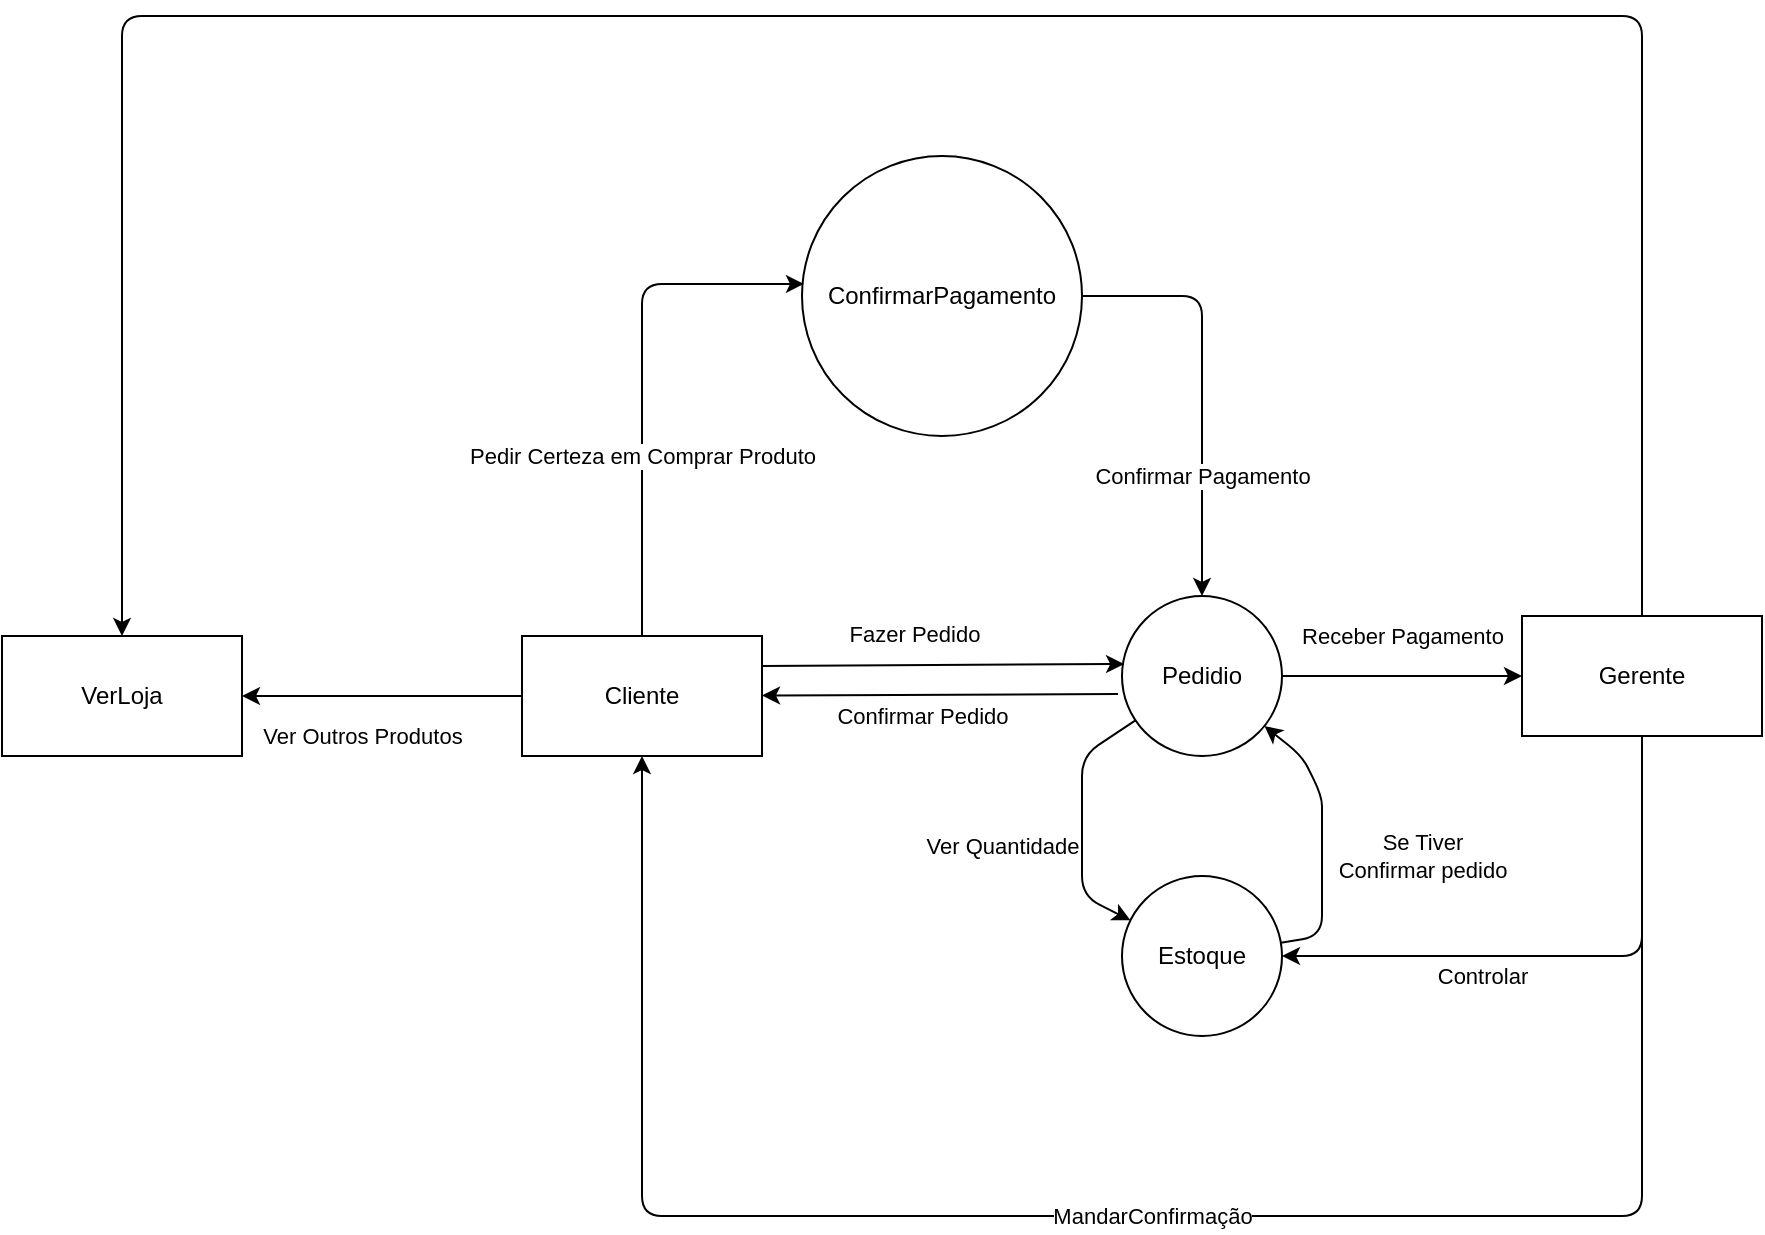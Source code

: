 <mxfile>
    <diagram id="N20sCTxd-WAfv6IwHoIB" name="Page-1">
        <mxGraphModel dx="1936" dy="779" grid="1" gridSize="10" guides="1" tooltips="1" connect="1" arrows="1" fold="1" page="1" pageScale="1" pageWidth="850" pageHeight="1100" math="0" shadow="0">
            <root>
                <mxCell id="0"/>
                <mxCell id="1" parent="0"/>
                <mxCell id="6" style="edgeStyle=none;html=1;entryX=0.013;entryY=0.425;entryDx=0;entryDy=0;exitX=1;exitY=0.25;exitDx=0;exitDy=0;entryPerimeter=0;" edge="1" parent="1" source="2" target="3">
                    <mxGeometry relative="1" as="geometry">
                        <mxPoint x="430" y="380" as="targetPoint"/>
                    </mxGeometry>
                </mxCell>
                <mxCell id="7" value="Fazer Pedido" style="edgeLabel;html=1;align=center;verticalAlign=middle;resizable=0;points=[];" vertex="1" connectable="0" parent="6">
                    <mxGeometry x="-0.162" y="-3" relative="1" as="geometry">
                        <mxPoint y="-19" as="offset"/>
                    </mxGeometry>
                </mxCell>
                <mxCell id="19" value="Ver Outros Produtos" style="edgeStyle=none;html=1;entryX=1;entryY=0.5;entryDx=0;entryDy=0;" edge="1" parent="1" source="2" target="18">
                    <mxGeometry x="0.143" y="20" relative="1" as="geometry">
                        <mxPoint as="offset"/>
                    </mxGeometry>
                </mxCell>
                <mxCell id="2" value="Cliente" style="rounded=0;whiteSpace=wrap;html=1;" vertex="1" parent="1">
                    <mxGeometry x="180" y="350" width="120" height="60" as="geometry"/>
                </mxCell>
                <mxCell id="8" value="Confirmar Pedido" style="edgeStyle=none;html=1;exitX=-0.025;exitY=0.613;exitDx=0;exitDy=0;exitPerimeter=0;" edge="1" parent="1" source="3" target="2">
                    <mxGeometry x="0.102" y="11" relative="1" as="geometry">
                        <mxPoint x="480" y="371" as="sourcePoint"/>
                        <mxPoint as="offset"/>
                    </mxGeometry>
                </mxCell>
                <mxCell id="9" style="edgeStyle=none;html=1;" edge="1" parent="1" source="3" target="4">
                    <mxGeometry relative="1" as="geometry">
                        <Array as="points">
                            <mxPoint x="460" y="410"/>
                            <mxPoint x="460" y="440"/>
                            <mxPoint x="460" y="480"/>
                        </Array>
                    </mxGeometry>
                </mxCell>
                <mxCell id="10" value="Ver Quantidade" style="edgeLabel;html=1;align=center;verticalAlign=middle;resizable=0;points=[];" vertex="1" connectable="0" parent="9">
                    <mxGeometry x="0.194" y="-1" relative="1" as="geometry">
                        <mxPoint x="-39" as="offset"/>
                    </mxGeometry>
                </mxCell>
                <mxCell id="3" value="Pedidio" style="ellipse;whiteSpace=wrap;html=1;aspect=fixed;" vertex="1" parent="1">
                    <mxGeometry x="480" y="330" width="80" height="80" as="geometry"/>
                </mxCell>
                <mxCell id="11" value="Se Tiver&lt;div&gt;Confirmar pedido&lt;/div&gt;" style="edgeStyle=none;html=1;" edge="1" parent="1" source="4" target="3">
                    <mxGeometry x="-0.113" y="-50" relative="1" as="geometry">
                        <Array as="points">
                            <mxPoint x="580" y="500"/>
                            <mxPoint x="580" y="450"/>
                            <mxPoint x="580" y="430"/>
                            <mxPoint x="570" y="410"/>
                        </Array>
                        <mxPoint as="offset"/>
                    </mxGeometry>
                </mxCell>
                <mxCell id="4" value="Estoque" style="ellipse;whiteSpace=wrap;html=1;aspect=fixed;" vertex="1" parent="1">
                    <mxGeometry x="480" y="470" width="80" height="80" as="geometry"/>
                </mxCell>
                <mxCell id="13" value="Confirmar Pagamento" style="edgeStyle=none;html=1;entryX=0.5;entryY=0;entryDx=0;entryDy=0;" edge="1" parent="1" source="5" target="3">
                    <mxGeometry x="0.429" relative="1" as="geometry">
                        <Array as="points">
                            <mxPoint x="520" y="180"/>
                        </Array>
                        <mxPoint as="offset"/>
                    </mxGeometry>
                </mxCell>
                <mxCell id="5" value="ConfirmarPagamento" style="ellipse;whiteSpace=wrap;html=1;aspect=fixed;" vertex="1" parent="1">
                    <mxGeometry x="320" y="110" width="140" height="140" as="geometry"/>
                </mxCell>
                <mxCell id="12" value="&lt;div style=&quot;text-align: justify;&quot;&gt;&lt;span style=&quot;background-color: light-dark(#ffffff, var(--ge-dark-color, #121212));&quot;&gt;Pedir Certeza em Comprar Produto&lt;/span&gt;&lt;/div&gt;" style="edgeStyle=none;html=1;entryX=0.007;entryY=0.457;entryDx=0;entryDy=0;entryPerimeter=0;" edge="1" parent="1" source="2" target="5">
                    <mxGeometry x="-0.3" relative="1" as="geometry">
                        <Array as="points">
                            <mxPoint x="240" y="174"/>
                        </Array>
                        <mxPoint as="offset"/>
                    </mxGeometry>
                </mxCell>
                <mxCell id="17" value="MandarConfirmação" style="edgeStyle=none;html=1;" edge="1" parent="1" source="14" target="2">
                    <mxGeometry relative="1" as="geometry">
                        <Array as="points">
                            <mxPoint x="740" y="640"/>
                            <mxPoint x="500" y="640"/>
                            <mxPoint x="240" y="640"/>
                        </Array>
                    </mxGeometry>
                </mxCell>
                <mxCell id="20" value="Controlar" style="edgeStyle=none;html=1;" edge="1" parent="1" source="14" target="4">
                    <mxGeometry x="0.31" y="10" relative="1" as="geometry">
                        <Array as="points">
                            <mxPoint x="740" y="510"/>
                        </Array>
                        <mxPoint as="offset"/>
                    </mxGeometry>
                </mxCell>
                <mxCell id="21" style="edgeStyle=none;html=1;" edge="1" parent="1" source="14" target="18">
                    <mxGeometry relative="1" as="geometry">
                        <Array as="points">
                            <mxPoint x="740" y="40"/>
                            <mxPoint x="-20" y="40"/>
                        </Array>
                    </mxGeometry>
                </mxCell>
                <mxCell id="14" value="Gerente" style="rounded=0;whiteSpace=wrap;html=1;" vertex="1" parent="1">
                    <mxGeometry x="680" y="340" width="120" height="60" as="geometry"/>
                </mxCell>
                <mxCell id="15" value="Receber Pagamento" style="edgeStyle=none;html=1;entryX=0;entryY=0.5;entryDx=0;entryDy=0;" edge="1" parent="1" source="3" target="14">
                    <mxGeometry y="20" relative="1" as="geometry">
                        <Array as="points">
                            <mxPoint x="630" y="370"/>
                        </Array>
                        <mxPoint as="offset"/>
                    </mxGeometry>
                </mxCell>
                <mxCell id="18" value="VerLoja" style="rounded=0;whiteSpace=wrap;html=1;" vertex="1" parent="1">
                    <mxGeometry x="-80" y="350" width="120" height="60" as="geometry"/>
                </mxCell>
            </root>
        </mxGraphModel>
    </diagram>
</mxfile>